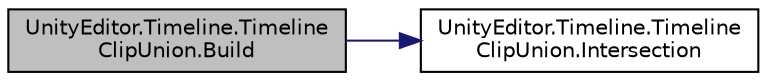 digraph "UnityEditor.Timeline.TimelineClipUnion.Build"
{
 // LATEX_PDF_SIZE
  edge [fontname="Helvetica",fontsize="10",labelfontname="Helvetica",labelfontsize="10"];
  node [fontname="Helvetica",fontsize="10",shape=record];
  rankdir="LR";
  Node1 [label="UnityEditor.Timeline.Timeline\lClipUnion.Build",height=0.2,width=0.4,color="black", fillcolor="grey75", style="filled", fontcolor="black",tooltip=" "];
  Node1 -> Node2 [color="midnightblue",fontsize="10",style="solid",fontname="Helvetica"];
  Node2 [label="UnityEditor.Timeline.Timeline\lClipUnion.Intersection",height=0.2,width=0.4,color="black", fillcolor="white", style="filled",URL="$class_unity_editor_1_1_timeline_1_1_timeline_clip_union.html#a7f8f4ceb911b66b0e23a6b2a7dac1557",tooltip=" "];
}
